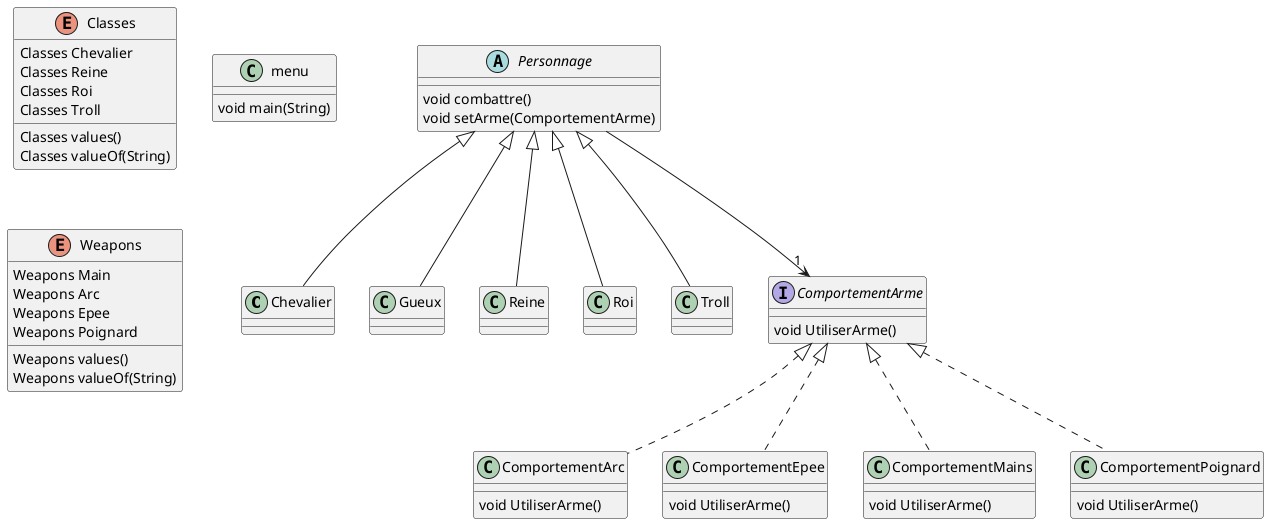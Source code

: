 @startuml

' definitions
' -----------

' package "Personnages"
class Chevalier
enum Classes
class Gueux
abstract Personnage
class Reine
class Roi
class Troll
' end package

' package "packageParDefaut"
class menu
' end package

' package "ComportementArme"
class ComportementArc
interface ComportementArme
class ComportementEpee
class ComportementMains
class ComportementPoignard
enum Weapons
' end package

' content
' -------

' ComportementArme:
ComportementArme : void UtiliserArme()

' Roi:
Personnage <|-- Roi

' Troll:
Personnage <|-- Troll

' ComportementArc:
ComportementArme <|.. ComportementArc
ComportementArc : void UtiliserArme()

' Personnage:
Personnage --> "1" ComportementArme
Personnage : void combattre()
Personnage : void setArme(ComportementArme)

' Gueux:
Personnage <|-- Gueux

' ComportementMains:
ComportementArme <|.. ComportementMains
ComportementMains : void UtiliserArme()

' Chevalier:
Personnage <|-- Chevalier

' Classes:
Classes : Classes Chevalier
Classes : Classes Reine
Classes : Classes Roi
Classes : Classes Troll
Classes : Classes values()
Classes : Classes valueOf(String)

' ComportementPoignard:
ComportementArme <|.. ComportementPoignard
ComportementPoignard : void UtiliserArme()

' menu:
menu : void main(String)

' Reine:
Personnage <|-- Reine

' ComportementEpee:
ComportementArme <|.. ComportementEpee
ComportementEpee : void UtiliserArme()

' Weapons:
Weapons : Weapons Main
Weapons : Weapons Arc
Weapons : Weapons Epee
Weapons : Weapons Poignard
Weapons : Weapons values()
Weapons : Weapons valueOf(String)

@enduml
